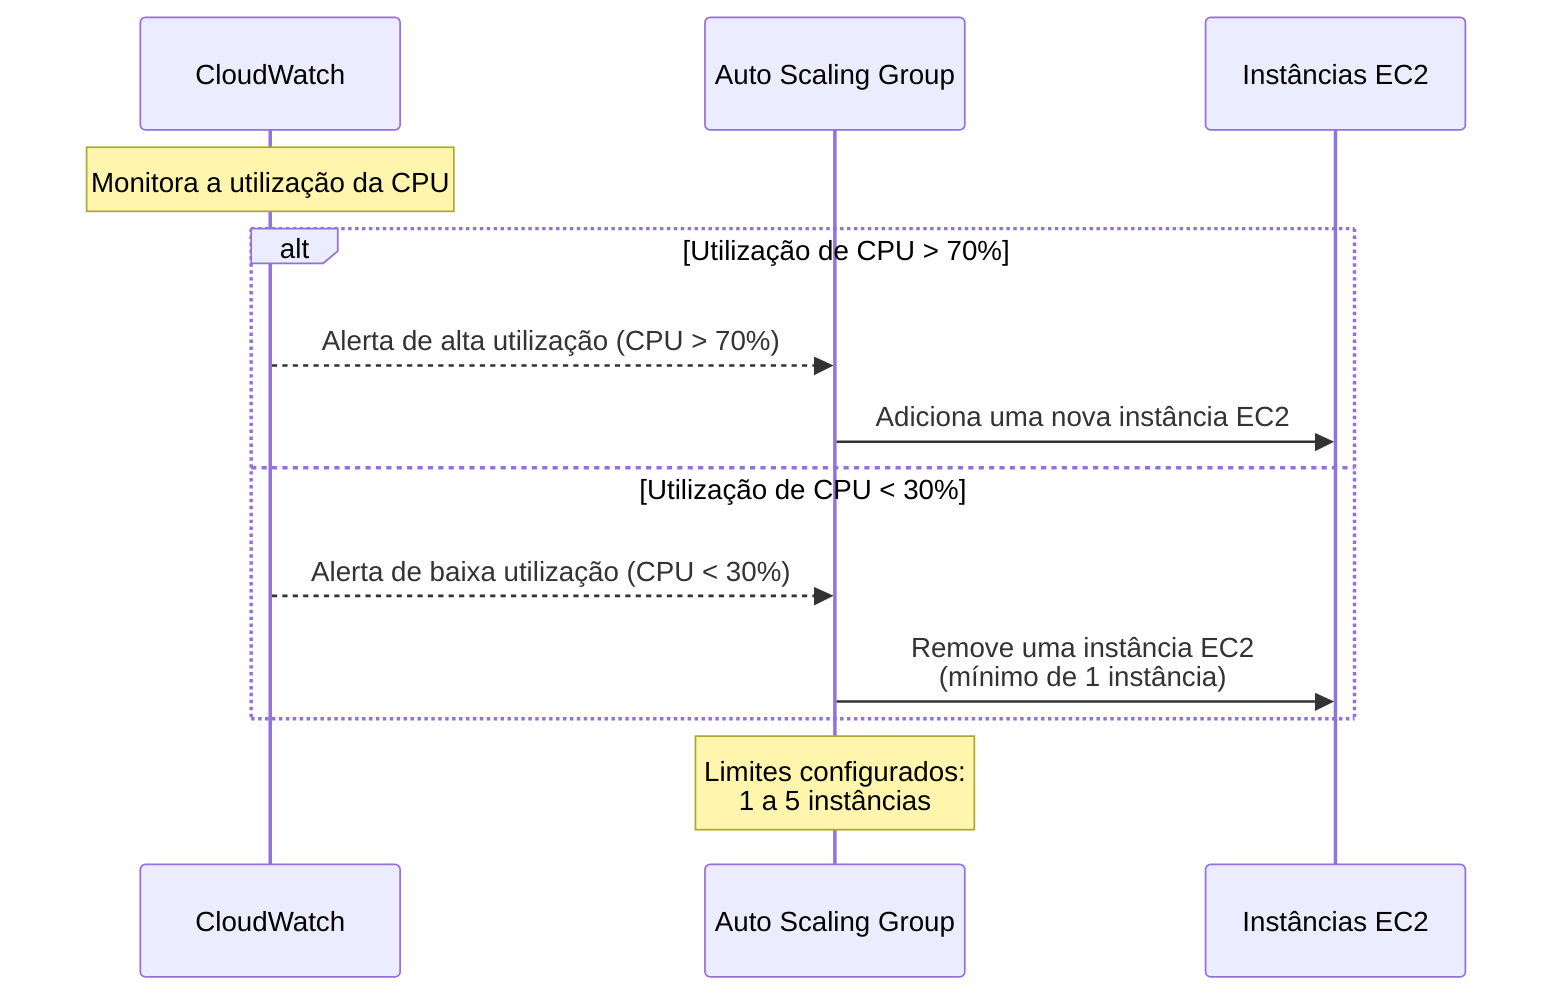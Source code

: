 sequenceDiagram
    participant CloudWatch as CloudWatch
    participant AutoScalingGroup as Auto Scaling Group
    participant EC2 as Instâncias EC2

    Note over CloudWatch: Monitora a utilização da CPU 

    alt Utilização de CPU > 70%
        CloudWatch-->>AutoScalingGroup: Alerta de alta utilização (CPU > 70%)
        AutoScalingGroup->>EC2: Adiciona uma nova instância EC2
    else Utilização de CPU < 30%
        CloudWatch-->>AutoScalingGroup: Alerta de baixa utilização (CPU < 30%)
        AutoScalingGroup->>EC2: Remove uma instância EC2<br/>(mínimo de 1 instância)
    end

    Note over AutoScalingGroup: Limites configurados:<br/>1 a 5 instâncias